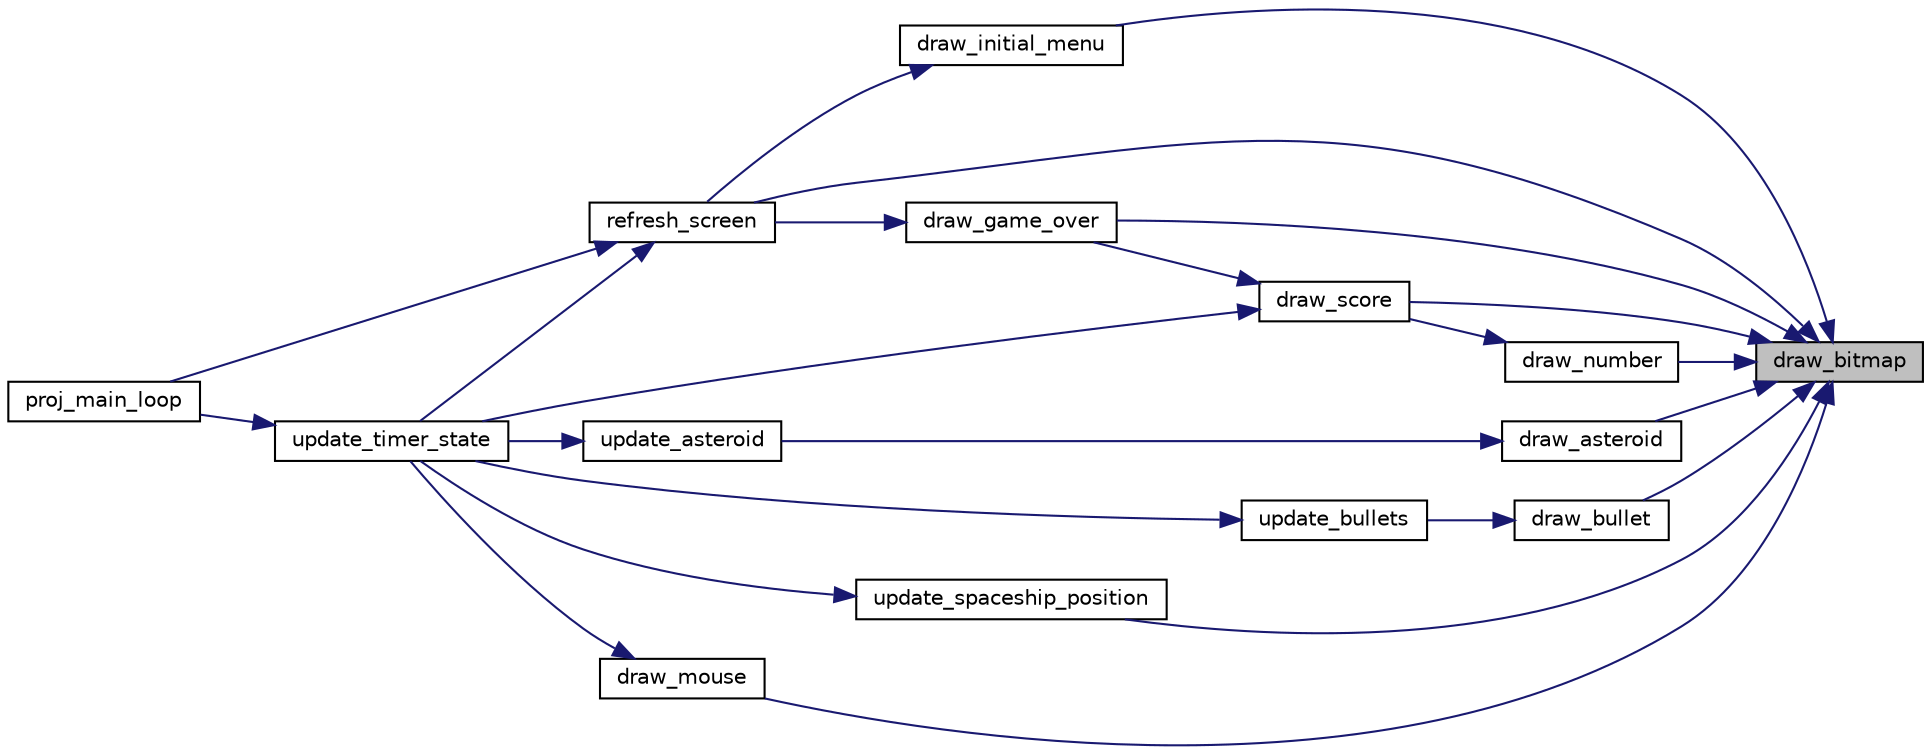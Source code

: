 digraph "draw_bitmap"
{
 // LATEX_PDF_SIZE
  edge [fontname="Helvetica",fontsize="10",labelfontname="Helvetica",labelfontsize="10"];
  node [fontname="Helvetica",fontsize="10",shape=record];
  rankdir="RL";
  Node1 [label="draw_bitmap",height=0.2,width=0.4,color="black", fillcolor="grey75", style="filled", fontcolor="black",tooltip="Draws a sprite in the specified coordinates."];
  Node1 -> Node2 [dir="back",color="midnightblue",fontsize="10",style="solid"];
  Node2 [label="draw_asteroid",height=0.2,width=0.4,color="black", fillcolor="white", style="filled",URL="$video_8c.html#af56df24f61a1d64987b572659b8d8e82",tooltip="Draws an asteroid in the specified coordinates."];
  Node2 -> Node3 [dir="back",color="midnightblue",fontsize="10",style="solid"];
  Node3 [label="update_asteroid",height=0.2,width=0.4,color="black", fillcolor="white", style="filled",URL="$asteroid_8c.html#a241a81e4363c0ed96a55ddf9ca0b1640",tooltip="Updates the asteroids."];
  Node3 -> Node4 [dir="back",color="midnightblue",fontsize="10",style="solid"];
  Node4 [label="update_timer_state",height=0.2,width=0.4,color="black", fillcolor="white", style="filled",URL="$game_8c.html#a2e7983abedd3fae94a24b4775a97210f",tooltip="Actions to perform whenever a timer interrupt occurs."];
  Node4 -> Node5 [dir="back",color="midnightblue",fontsize="10",style="solid"];
  Node5 [label="proj_main_loop",height=0.2,width=0.4,color="black", fillcolor="white", style="filled",URL="$main_8c.html#a2a16f651eccbd248e1ad3b3b924b143b",tooltip=" "];
  Node1 -> Node6 [dir="back",color="midnightblue",fontsize="10",style="solid"];
  Node6 [label="draw_bullet",height=0.2,width=0.4,color="black", fillcolor="white", style="filled",URL="$video_8c.html#a29ee461f6134a3e4fb1e72dd0bf72bcf",tooltip="Draws a bullet in the specified coordinates."];
  Node6 -> Node7 [dir="back",color="midnightblue",fontsize="10",style="solid"];
  Node7 [label="update_bullets",height=0.2,width=0.4,color="black", fillcolor="white", style="filled",URL="$group__bullet.html#gafaf27910ed3e0f09abba76c775399d97",tooltip="Updates the bullet."];
  Node7 -> Node4 [dir="back",color="midnightblue",fontsize="10",style="solid"];
  Node1 -> Node8 [dir="back",color="midnightblue",fontsize="10",style="solid"];
  Node8 [label="draw_game_over",height=0.2,width=0.4,color="black", fillcolor="white", style="filled",URL="$video_8c.html#aa37e76033505d7f48a87284bd85c48a2",tooltip="Draws the finish menu."];
  Node8 -> Node9 [dir="back",color="midnightblue",fontsize="10",style="solid"];
  Node9 [label="refresh_screen",height=0.2,width=0.4,color="black", fillcolor="white", style="filled",URL="$video_8c.html#a09274e99ae82fefc69ea9388bc245b8d",tooltip="Draws a new frame, depending on the current state of the menu."];
  Node9 -> Node5 [dir="back",color="midnightblue",fontsize="10",style="solid"];
  Node9 -> Node4 [dir="back",color="midnightblue",fontsize="10",style="solid"];
  Node1 -> Node10 [dir="back",color="midnightblue",fontsize="10",style="solid"];
  Node10 [label="draw_initial_menu",height=0.2,width=0.4,color="black", fillcolor="white", style="filled",URL="$video_8c.html#a2e293823f22abda1c98f45d8035282d8",tooltip="Draws the initial menu."];
  Node10 -> Node9 [dir="back",color="midnightblue",fontsize="10",style="solid"];
  Node1 -> Node11 [dir="back",color="midnightblue",fontsize="10",style="solid"];
  Node11 [label="draw_mouse",height=0.2,width=0.4,color="black", fillcolor="white", style="filled",URL="$video_8c.html#a42f4903ab89aff9e3ee0206c52cf710a",tooltip="Draws the mouse."];
  Node11 -> Node4 [dir="back",color="midnightblue",fontsize="10",style="solid"];
  Node1 -> Node12 [dir="back",color="midnightblue",fontsize="10",style="solid"];
  Node12 [label="draw_number",height=0.2,width=0.4,color="black", fillcolor="white", style="filled",URL="$video_8c.html#aea59e5669edc12d0b9ac1dc5a83a9969",tooltip="Draws the number in the specified coordinates."];
  Node12 -> Node13 [dir="back",color="midnightblue",fontsize="10",style="solid"];
  Node13 [label="draw_score",height=0.2,width=0.4,color="black", fillcolor="white", style="filled",URL="$video_8c.html#ad4db50e84100b110372c12cfdb41a3f3",tooltip="Draws the score field in the specified coordinates."];
  Node13 -> Node8 [dir="back",color="midnightblue",fontsize="10",style="solid"];
  Node13 -> Node4 [dir="back",color="midnightblue",fontsize="10",style="solid"];
  Node1 -> Node13 [dir="back",color="midnightblue",fontsize="10",style="solid"];
  Node1 -> Node9 [dir="back",color="midnightblue",fontsize="10",style="solid"];
  Node1 -> Node14 [dir="back",color="midnightblue",fontsize="10",style="solid"];
  Node14 [label="update_spaceship_position",height=0.2,width=0.4,color="black", fillcolor="white", style="filled",URL="$space_ship_8c.html#a2bd9208cb0ad654d30a9a0e05bf16f26",tooltip="Periodically updates the spaceship according to the keyboard input, draws it and checks for collision..."];
  Node14 -> Node4 [dir="back",color="midnightblue",fontsize="10",style="solid"];
}
